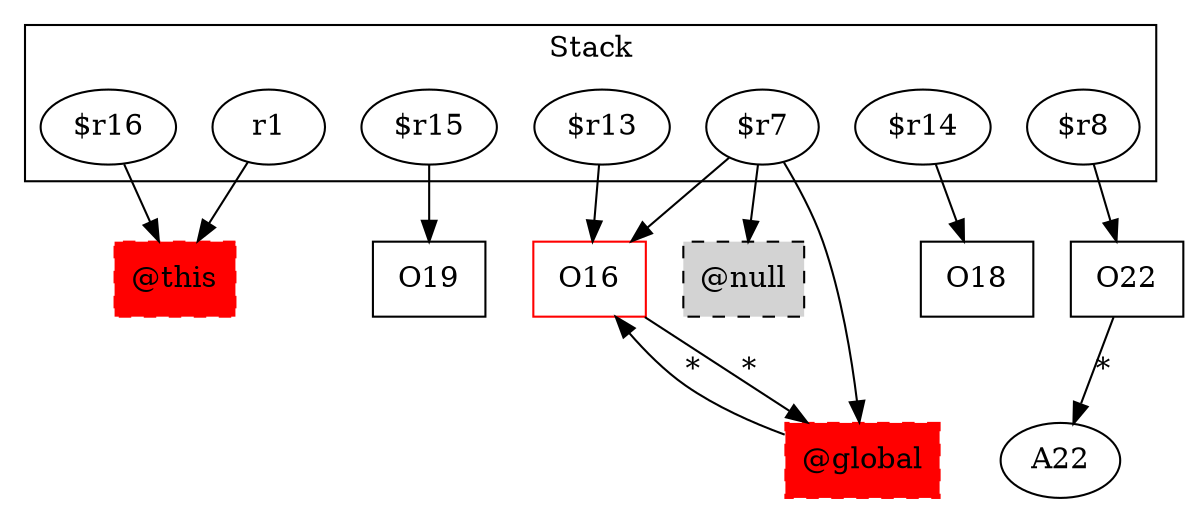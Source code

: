 digraph sample {
  rankDir="LR";
  subgraph cluster_0 {
    label="Stack"
    "r1"; "$r13"; "$r16"; "$r15"; "$r7"; "$r14"; "$r8"; 
  }
  "r1" -> { "@this"[shape=box]};
  "$r13" -> { O16[shape=box]};
  "$r16" -> { "@this"[shape=box]};
  "$r15" -> { O19[shape=box]};
  "$r7" -> { "@null"[shape=box]O16[shape=box]"@global"[shape=box]};
  "$r14" -> { O18[shape=box]};
  "$r8" -> { O22[shape=box]};
  "@null"[shape=box, style="filled,dashed"];
  O16 -> "@global"[label="*", weight="0.2"]
  "@global" -> O16[label="*", weight="0.2"]
  "@global"[shape=box, style="filled,dashed"];
  "@this"[shape=box, style="filled,dashed"];
  O22 -> A22[label="*", weight="0.2"]
  O16[color="red"];
  "@global"[color="red"];
  "@this"[color="red"];
}

